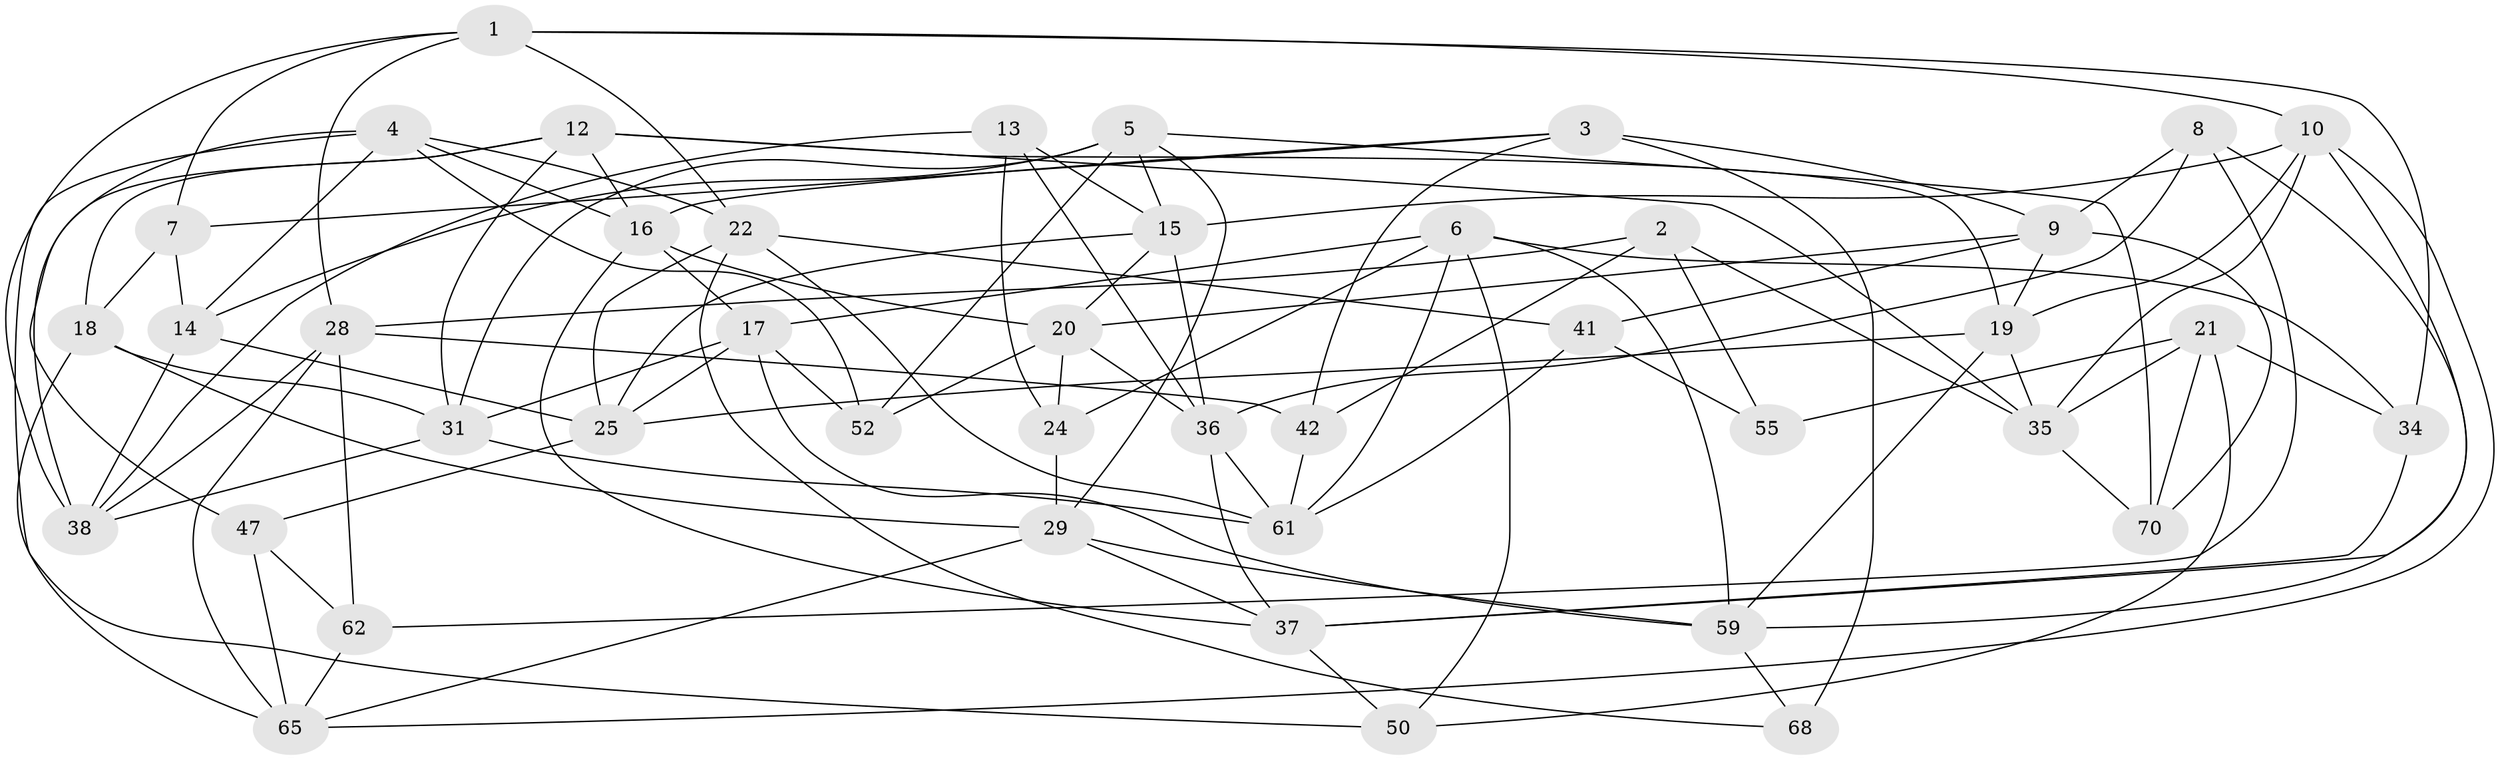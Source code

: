 // Generated by graph-tools (version 1.1) at 2025/24/03/03/25 07:24:29]
// undirected, 43 vertices, 111 edges
graph export_dot {
graph [start="1"]
  node [color=gray90,style=filled];
  1 [super="+57"];
  2;
  3 [super="+54"];
  4 [super="+33"];
  5 [super="+64"];
  6 [super="+51"];
  7 [super="+40"];
  8;
  9 [super="+11"];
  10 [super="+23"];
  12 [super="+49"];
  13;
  14 [super="+26"];
  15 [super="+30"];
  16 [super="+32"];
  17 [super="+58"];
  18 [super="+63"];
  19 [super="+27"];
  20 [super="+46"];
  21 [super="+67"];
  22 [super="+39"];
  24;
  25 [super="+43"];
  28 [super="+53"];
  29 [super="+45"];
  31 [super="+56"];
  34;
  35 [super="+71"];
  36 [super="+72"];
  37 [super="+48"];
  38 [super="+44"];
  41;
  42;
  47;
  50;
  52;
  55;
  59 [super="+60"];
  61 [super="+69"];
  62;
  65 [super="+66"];
  68;
  70;
  1 -- 34;
  1 -- 38;
  1 -- 28;
  1 -- 7;
  1 -- 22;
  1 -- 10;
  2 -- 42;
  2 -- 55;
  2 -- 28;
  2 -- 35;
  3 -- 42;
  3 -- 68 [weight=2];
  3 -- 7;
  3 -- 16;
  3 -- 9;
  4 -- 47;
  4 -- 16;
  4 -- 52;
  4 -- 50;
  4 -- 22;
  4 -- 14;
  5 -- 52;
  5 -- 31;
  5 -- 70;
  5 -- 14;
  5 -- 15;
  5 -- 29;
  6 -- 34;
  6 -- 61;
  6 -- 59;
  6 -- 24;
  6 -- 17;
  6 -- 50;
  7 -- 14 [weight=2];
  7 -- 18 [weight=2];
  8 -- 62;
  8 -- 9;
  8 -- 36;
  8 -- 59;
  9 -- 20;
  9 -- 41;
  9 -- 19;
  9 -- 70;
  10 -- 35;
  10 -- 19;
  10 -- 15;
  10 -- 65;
  10 -- 37;
  12 -- 31;
  12 -- 18;
  12 -- 35;
  12 -- 19;
  12 -- 16;
  12 -- 38;
  13 -- 24;
  13 -- 38;
  13 -- 15;
  13 -- 36;
  14 -- 25;
  14 -- 38;
  15 -- 20;
  15 -- 36;
  15 -- 25;
  16 -- 20;
  16 -- 17;
  16 -- 37;
  17 -- 59;
  17 -- 52;
  17 -- 31;
  17 -- 25;
  18 -- 65;
  18 -- 29;
  18 -- 31;
  19 -- 35;
  19 -- 25;
  19 -- 59;
  20 -- 24;
  20 -- 52;
  20 -- 36;
  21 -- 34;
  21 -- 50;
  21 -- 55 [weight=2];
  21 -- 70;
  21 -- 35;
  22 -- 68;
  22 -- 41;
  22 -- 61;
  22 -- 25;
  24 -- 29;
  25 -- 47;
  28 -- 62;
  28 -- 38;
  28 -- 65;
  28 -- 42;
  29 -- 59;
  29 -- 37;
  29 -- 65;
  31 -- 61;
  31 -- 38;
  34 -- 37;
  35 -- 70;
  36 -- 61;
  36 -- 37;
  37 -- 50;
  41 -- 61;
  41 -- 55;
  42 -- 61;
  47 -- 65;
  47 -- 62;
  59 -- 68;
  62 -- 65;
}
